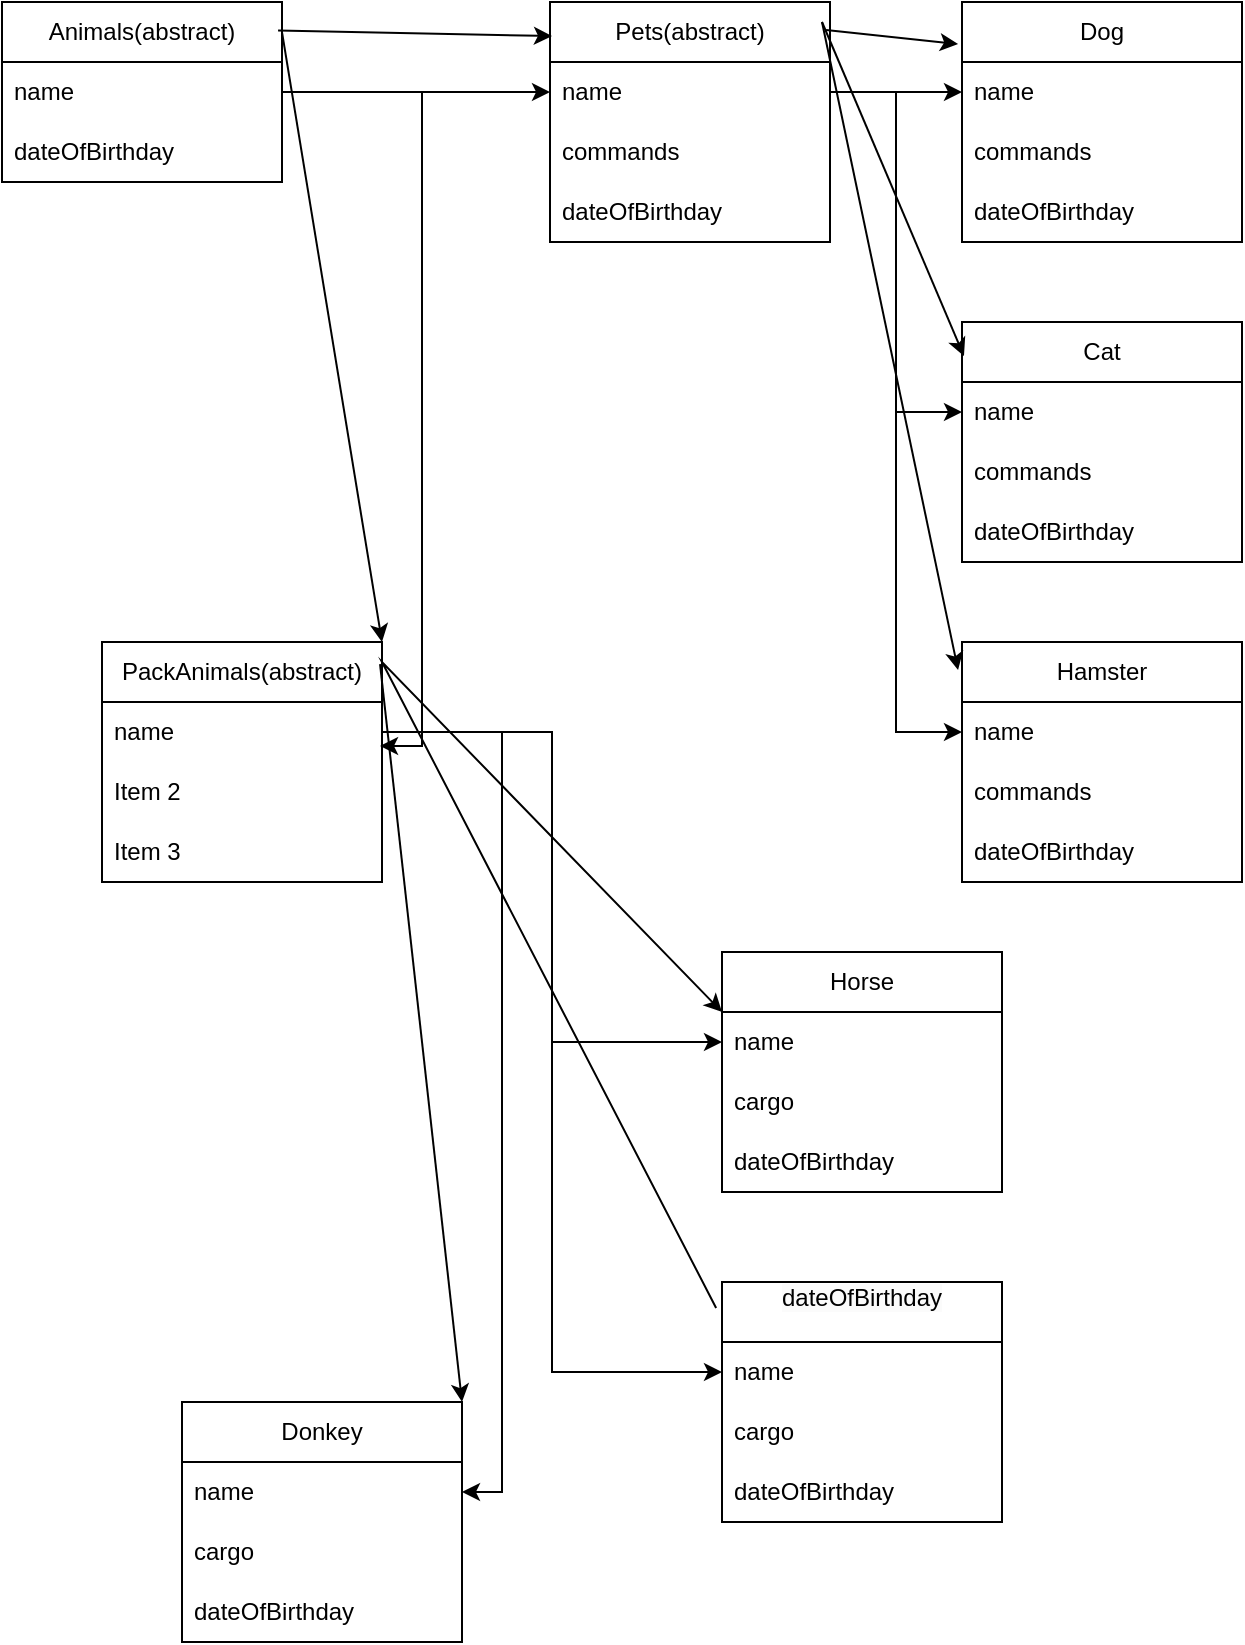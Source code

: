 <mxfile version="24.2.5" type="device">
  <diagram name="Страница — 1" id="hFZ13BAlS2-cvvxoZXJ-">
    <mxGraphModel dx="1098" dy="820" grid="1" gridSize="10" guides="1" tooltips="1" connect="1" arrows="1" fold="1" page="1" pageScale="1" pageWidth="827" pageHeight="1169" math="0" shadow="0">
      <root>
        <mxCell id="0" />
        <mxCell id="1" parent="0" />
        <mxCell id="b75WFdXAqPUG9nCN2YVo-1" value="Animals(abstract)" style="swimlane;fontStyle=0;childLayout=stackLayout;horizontal=1;startSize=30;horizontalStack=0;resizeParent=1;resizeParentMax=0;resizeLast=0;collapsible=1;marginBottom=0;whiteSpace=wrap;html=1;" parent="1" vertex="1">
          <mxGeometry y="80" width="140" height="90" as="geometry" />
        </mxCell>
        <mxCell id="b75WFdXAqPUG9nCN2YVo-2" value="name" style="text;strokeColor=none;fillColor=none;align=left;verticalAlign=middle;spacingLeft=4;spacingRight=4;overflow=hidden;points=[[0,0.5],[1,0.5]];portConstraint=eastwest;rotatable=0;whiteSpace=wrap;html=1;" parent="b75WFdXAqPUG9nCN2YVo-1" vertex="1">
          <mxGeometry y="30" width="140" height="30" as="geometry" />
        </mxCell>
        <mxCell id="b75WFdXAqPUG9nCN2YVo-4" value="dateOfBirthday" style="text;strokeColor=none;fillColor=none;align=left;verticalAlign=middle;spacingLeft=4;spacingRight=4;overflow=hidden;points=[[0,0.5],[1,0.5]];portConstraint=eastwest;rotatable=0;whiteSpace=wrap;html=1;" parent="b75WFdXAqPUG9nCN2YVo-1" vertex="1">
          <mxGeometry y="60" width="140" height="30" as="geometry" />
        </mxCell>
        <mxCell id="mDa_axFEhf2ypAa-FdgA-1" value="Pets(abstract)" style="swimlane;fontStyle=0;childLayout=stackLayout;horizontal=1;startSize=30;horizontalStack=0;resizeParent=1;resizeParentMax=0;resizeLast=0;collapsible=1;marginBottom=0;whiteSpace=wrap;html=1;" parent="1" vertex="1">
          <mxGeometry x="274" y="80" width="140" height="120" as="geometry" />
        </mxCell>
        <mxCell id="mDa_axFEhf2ypAa-FdgA-2" value="name" style="text;strokeColor=none;fillColor=none;align=left;verticalAlign=middle;spacingLeft=4;spacingRight=4;overflow=hidden;points=[[0,0.5],[1,0.5]];portConstraint=eastwest;rotatable=0;whiteSpace=wrap;html=1;" parent="mDa_axFEhf2ypAa-FdgA-1" vertex="1">
          <mxGeometry y="30" width="140" height="30" as="geometry" />
        </mxCell>
        <mxCell id="mDa_axFEhf2ypAa-FdgA-3" value="commands" style="text;strokeColor=none;fillColor=none;align=left;verticalAlign=middle;spacingLeft=4;spacingRight=4;overflow=hidden;points=[[0,0.5],[1,0.5]];portConstraint=eastwest;rotatable=0;whiteSpace=wrap;html=1;" parent="mDa_axFEhf2ypAa-FdgA-1" vertex="1">
          <mxGeometry y="60" width="140" height="30" as="geometry" />
        </mxCell>
        <mxCell id="mDa_axFEhf2ypAa-FdgA-4" value="dateOfBirthday" style="text;strokeColor=none;fillColor=none;align=left;verticalAlign=middle;spacingLeft=4;spacingRight=4;overflow=hidden;points=[[0,0.5],[1,0.5]];portConstraint=eastwest;rotatable=0;whiteSpace=wrap;html=1;" parent="mDa_axFEhf2ypAa-FdgA-1" vertex="1">
          <mxGeometry y="90" width="140" height="30" as="geometry" />
        </mxCell>
        <mxCell id="mDa_axFEhf2ypAa-FdgA-5" value="PackAnimals(abstract)" style="swimlane;fontStyle=0;childLayout=stackLayout;horizontal=1;startSize=30;horizontalStack=0;resizeParent=1;resizeParentMax=0;resizeLast=0;collapsible=1;marginBottom=0;whiteSpace=wrap;html=1;" parent="1" vertex="1">
          <mxGeometry x="50" y="400" width="140" height="120" as="geometry" />
        </mxCell>
        <mxCell id="mDa_axFEhf2ypAa-FdgA-6" value="name" style="text;strokeColor=none;fillColor=none;align=left;verticalAlign=middle;spacingLeft=4;spacingRight=4;overflow=hidden;points=[[0,0.5],[1,0.5]];portConstraint=eastwest;rotatable=0;whiteSpace=wrap;html=1;" parent="mDa_axFEhf2ypAa-FdgA-5" vertex="1">
          <mxGeometry y="30" width="140" height="30" as="geometry" />
        </mxCell>
        <mxCell id="mDa_axFEhf2ypAa-FdgA-7" value="Item 2" style="text;strokeColor=none;fillColor=none;align=left;verticalAlign=middle;spacingLeft=4;spacingRight=4;overflow=hidden;points=[[0,0.5],[1,0.5]];portConstraint=eastwest;rotatable=0;whiteSpace=wrap;html=1;" parent="mDa_axFEhf2ypAa-FdgA-5" vertex="1">
          <mxGeometry y="60" width="140" height="30" as="geometry" />
        </mxCell>
        <mxCell id="mDa_axFEhf2ypAa-FdgA-8" value="Item 3" style="text;strokeColor=none;fillColor=none;align=left;verticalAlign=middle;spacingLeft=4;spacingRight=4;overflow=hidden;points=[[0,0.5],[1,0.5]];portConstraint=eastwest;rotatable=0;whiteSpace=wrap;html=1;" parent="mDa_axFEhf2ypAa-FdgA-5" vertex="1">
          <mxGeometry y="90" width="140" height="30" as="geometry" />
        </mxCell>
        <mxCell id="mDa_axFEhf2ypAa-FdgA-9" value="Dog" style="swimlane;fontStyle=0;childLayout=stackLayout;horizontal=1;startSize=30;horizontalStack=0;resizeParent=1;resizeParentMax=0;resizeLast=0;collapsible=1;marginBottom=0;whiteSpace=wrap;html=1;" parent="1" vertex="1">
          <mxGeometry x="480" y="80" width="140" height="120" as="geometry" />
        </mxCell>
        <mxCell id="mDa_axFEhf2ypAa-FdgA-10" value="name" style="text;strokeColor=none;fillColor=none;align=left;verticalAlign=middle;spacingLeft=4;spacingRight=4;overflow=hidden;points=[[0,0.5],[1,0.5]];portConstraint=eastwest;rotatable=0;whiteSpace=wrap;html=1;" parent="mDa_axFEhf2ypAa-FdgA-9" vertex="1">
          <mxGeometry y="30" width="140" height="30" as="geometry" />
        </mxCell>
        <mxCell id="mDa_axFEhf2ypAa-FdgA-11" value="commands" style="text;strokeColor=none;fillColor=none;align=left;verticalAlign=middle;spacingLeft=4;spacingRight=4;overflow=hidden;points=[[0,0.5],[1,0.5]];portConstraint=eastwest;rotatable=0;whiteSpace=wrap;html=1;" parent="mDa_axFEhf2ypAa-FdgA-9" vertex="1">
          <mxGeometry y="60" width="140" height="30" as="geometry" />
        </mxCell>
        <mxCell id="mDa_axFEhf2ypAa-FdgA-12" value="dateOfBirthday" style="text;strokeColor=none;fillColor=none;align=left;verticalAlign=middle;spacingLeft=4;spacingRight=4;overflow=hidden;points=[[0,0.5],[1,0.5]];portConstraint=eastwest;rotatable=0;whiteSpace=wrap;html=1;" parent="mDa_axFEhf2ypAa-FdgA-9" vertex="1">
          <mxGeometry y="90" width="140" height="30" as="geometry" />
        </mxCell>
        <mxCell id="mDa_axFEhf2ypAa-FdgA-13" value="Cat" style="swimlane;fontStyle=0;childLayout=stackLayout;horizontal=1;startSize=30;horizontalStack=0;resizeParent=1;resizeParentMax=0;resizeLast=0;collapsible=1;marginBottom=0;whiteSpace=wrap;html=1;" parent="1" vertex="1">
          <mxGeometry x="480" y="240" width="140" height="120" as="geometry" />
        </mxCell>
        <mxCell id="mDa_axFEhf2ypAa-FdgA-14" value="name" style="text;strokeColor=none;fillColor=none;align=left;verticalAlign=middle;spacingLeft=4;spacingRight=4;overflow=hidden;points=[[0,0.5],[1,0.5]];portConstraint=eastwest;rotatable=0;whiteSpace=wrap;html=1;" parent="mDa_axFEhf2ypAa-FdgA-13" vertex="1">
          <mxGeometry y="30" width="140" height="30" as="geometry" />
        </mxCell>
        <mxCell id="mDa_axFEhf2ypAa-FdgA-15" value="commands" style="text;strokeColor=none;fillColor=none;align=left;verticalAlign=middle;spacingLeft=4;spacingRight=4;overflow=hidden;points=[[0,0.5],[1,0.5]];portConstraint=eastwest;rotatable=0;whiteSpace=wrap;html=1;" parent="mDa_axFEhf2ypAa-FdgA-13" vertex="1">
          <mxGeometry y="60" width="140" height="30" as="geometry" />
        </mxCell>
        <mxCell id="mDa_axFEhf2ypAa-FdgA-16" value="dateOfBirthday" style="text;strokeColor=none;fillColor=none;align=left;verticalAlign=middle;spacingLeft=4;spacingRight=4;overflow=hidden;points=[[0,0.5],[1,0.5]];portConstraint=eastwest;rotatable=0;whiteSpace=wrap;html=1;" parent="mDa_axFEhf2ypAa-FdgA-13" vertex="1">
          <mxGeometry y="90" width="140" height="30" as="geometry" />
        </mxCell>
        <mxCell id="mDa_axFEhf2ypAa-FdgA-17" value="Hamster" style="swimlane;fontStyle=0;childLayout=stackLayout;horizontal=1;startSize=30;horizontalStack=0;resizeParent=1;resizeParentMax=0;resizeLast=0;collapsible=1;marginBottom=0;whiteSpace=wrap;html=1;" parent="1" vertex="1">
          <mxGeometry x="480" y="400" width="140" height="120" as="geometry" />
        </mxCell>
        <mxCell id="mDa_axFEhf2ypAa-FdgA-18" value="name" style="text;strokeColor=none;fillColor=none;align=left;verticalAlign=middle;spacingLeft=4;spacingRight=4;overflow=hidden;points=[[0,0.5],[1,0.5]];portConstraint=eastwest;rotatable=0;whiteSpace=wrap;html=1;" parent="mDa_axFEhf2ypAa-FdgA-17" vertex="1">
          <mxGeometry y="30" width="140" height="30" as="geometry" />
        </mxCell>
        <mxCell id="mDa_axFEhf2ypAa-FdgA-19" value="commands" style="text;strokeColor=none;fillColor=none;align=left;verticalAlign=middle;spacingLeft=4;spacingRight=4;overflow=hidden;points=[[0,0.5],[1,0.5]];portConstraint=eastwest;rotatable=0;whiteSpace=wrap;html=1;" parent="mDa_axFEhf2ypAa-FdgA-17" vertex="1">
          <mxGeometry y="60" width="140" height="30" as="geometry" />
        </mxCell>
        <mxCell id="mDa_axFEhf2ypAa-FdgA-20" value="dateOfBirthday" style="text;strokeColor=none;fillColor=none;align=left;verticalAlign=middle;spacingLeft=4;spacingRight=4;overflow=hidden;points=[[0,0.5],[1,0.5]];portConstraint=eastwest;rotatable=0;whiteSpace=wrap;html=1;" parent="mDa_axFEhf2ypAa-FdgA-17" vertex="1">
          <mxGeometry y="90" width="140" height="30" as="geometry" />
        </mxCell>
        <mxCell id="mDa_axFEhf2ypAa-FdgA-21" value="Horse" style="swimlane;fontStyle=0;childLayout=stackLayout;horizontal=1;startSize=30;horizontalStack=0;resizeParent=1;resizeParentMax=0;resizeLast=0;collapsible=1;marginBottom=0;whiteSpace=wrap;html=1;" parent="1" vertex="1">
          <mxGeometry x="360" y="555" width="140" height="120" as="geometry" />
        </mxCell>
        <mxCell id="mDa_axFEhf2ypAa-FdgA-22" value="name" style="text;strokeColor=none;fillColor=none;align=left;verticalAlign=middle;spacingLeft=4;spacingRight=4;overflow=hidden;points=[[0,0.5],[1,0.5]];portConstraint=eastwest;rotatable=0;whiteSpace=wrap;html=1;" parent="mDa_axFEhf2ypAa-FdgA-21" vertex="1">
          <mxGeometry y="30" width="140" height="30" as="geometry" />
        </mxCell>
        <mxCell id="mDa_axFEhf2ypAa-FdgA-23" value="cargo" style="text;strokeColor=none;fillColor=none;align=left;verticalAlign=middle;spacingLeft=4;spacingRight=4;overflow=hidden;points=[[0,0.5],[1,0.5]];portConstraint=eastwest;rotatable=0;whiteSpace=wrap;html=1;" parent="mDa_axFEhf2ypAa-FdgA-21" vertex="1">
          <mxGeometry y="60" width="140" height="30" as="geometry" />
        </mxCell>
        <mxCell id="mDa_axFEhf2ypAa-FdgA-24" value="dateOfBirthday" style="text;strokeColor=none;fillColor=none;align=left;verticalAlign=middle;spacingLeft=4;spacingRight=4;overflow=hidden;points=[[0,0.5],[1,0.5]];portConstraint=eastwest;rotatable=0;whiteSpace=wrap;html=1;" parent="mDa_axFEhf2ypAa-FdgA-21" vertex="1">
          <mxGeometry y="90" width="140" height="30" as="geometry" />
        </mxCell>
        <mxCell id="mDa_axFEhf2ypAa-FdgA-25" value="&#xa;&lt;span style=&quot;color: rgb(0, 0, 0); font-family: Helvetica; font-size: 12px; font-style: normal; font-variant-ligatures: normal; font-variant-caps: normal; font-weight: 400; letter-spacing: normal; orphans: 2; text-align: left; text-indent: 0px; text-transform: none; widows: 2; word-spacing: 0px; -webkit-text-stroke-width: 0px; white-space: normal; background-color: rgb(251, 251, 251); text-decoration-thickness: initial; text-decoration-style: initial; text-decoration-color: initial; display: inline !important; float: none;&quot;&gt;dateOfBirthday&lt;/span&gt;&#xa;&#xa;" style="swimlane;fontStyle=0;childLayout=stackLayout;horizontal=1;startSize=30;horizontalStack=0;resizeParent=1;resizeParentMax=0;resizeLast=0;collapsible=1;marginBottom=0;whiteSpace=wrap;html=1;" parent="1" vertex="1">
          <mxGeometry x="360" y="720" width="140" height="120" as="geometry" />
        </mxCell>
        <mxCell id="mDa_axFEhf2ypAa-FdgA-26" value="name" style="text;strokeColor=none;fillColor=none;align=left;verticalAlign=middle;spacingLeft=4;spacingRight=4;overflow=hidden;points=[[0,0.5],[1,0.5]];portConstraint=eastwest;rotatable=0;whiteSpace=wrap;html=1;" parent="mDa_axFEhf2ypAa-FdgA-25" vertex="1">
          <mxGeometry y="30" width="140" height="30" as="geometry" />
        </mxCell>
        <mxCell id="mDa_axFEhf2ypAa-FdgA-27" value="cargo" style="text;strokeColor=none;fillColor=none;align=left;verticalAlign=middle;spacingLeft=4;spacingRight=4;overflow=hidden;points=[[0,0.5],[1,0.5]];portConstraint=eastwest;rotatable=0;whiteSpace=wrap;html=1;" parent="mDa_axFEhf2ypAa-FdgA-25" vertex="1">
          <mxGeometry y="60" width="140" height="30" as="geometry" />
        </mxCell>
        <mxCell id="mDa_axFEhf2ypAa-FdgA-28" value="dateOfBirthday" style="text;strokeColor=none;fillColor=none;align=left;verticalAlign=middle;spacingLeft=4;spacingRight=4;overflow=hidden;points=[[0,0.5],[1,0.5]];portConstraint=eastwest;rotatable=0;whiteSpace=wrap;html=1;" parent="mDa_axFEhf2ypAa-FdgA-25" vertex="1">
          <mxGeometry y="90" width="140" height="30" as="geometry" />
        </mxCell>
        <mxCell id="mDa_axFEhf2ypAa-FdgA-29" value="Donkey" style="swimlane;fontStyle=0;childLayout=stackLayout;horizontal=1;startSize=30;horizontalStack=0;resizeParent=1;resizeParentMax=0;resizeLast=0;collapsible=1;marginBottom=0;whiteSpace=wrap;html=1;" parent="1" vertex="1">
          <mxGeometry x="90" y="780" width="140" height="120" as="geometry" />
        </mxCell>
        <mxCell id="mDa_axFEhf2ypAa-FdgA-30" value="name" style="text;strokeColor=none;fillColor=none;align=left;verticalAlign=middle;spacingLeft=4;spacingRight=4;overflow=hidden;points=[[0,0.5],[1,0.5]];portConstraint=eastwest;rotatable=0;whiteSpace=wrap;html=1;" parent="mDa_axFEhf2ypAa-FdgA-29" vertex="1">
          <mxGeometry y="30" width="140" height="30" as="geometry" />
        </mxCell>
        <mxCell id="mDa_axFEhf2ypAa-FdgA-31" value="cargo" style="text;strokeColor=none;fillColor=none;align=left;verticalAlign=middle;spacingLeft=4;spacingRight=4;overflow=hidden;points=[[0,0.5],[1,0.5]];portConstraint=eastwest;rotatable=0;whiteSpace=wrap;html=1;" parent="mDa_axFEhf2ypAa-FdgA-29" vertex="1">
          <mxGeometry y="60" width="140" height="30" as="geometry" />
        </mxCell>
        <mxCell id="mDa_axFEhf2ypAa-FdgA-32" value="dateOfBirthday" style="text;strokeColor=none;fillColor=none;align=left;verticalAlign=middle;spacingLeft=4;spacingRight=4;overflow=hidden;points=[[0,0.5],[1,0.5]];portConstraint=eastwest;rotatable=0;whiteSpace=wrap;html=1;" parent="mDa_axFEhf2ypAa-FdgA-29" vertex="1">
          <mxGeometry y="90" width="140" height="30" as="geometry" />
        </mxCell>
        <mxCell id="mDa_axFEhf2ypAa-FdgA-33" value="" style="endArrow=classic;html=1;rounded=0;exitX=0.986;exitY=0.158;exitDx=0;exitDy=0;exitPerimeter=0;entryX=0.007;entryY=0.142;entryDx=0;entryDy=0;entryPerimeter=0;" parent="1" source="b75WFdXAqPUG9nCN2YVo-1" target="mDa_axFEhf2ypAa-FdgA-1" edge="1">
          <mxGeometry width="50" height="50" relative="1" as="geometry">
            <mxPoint x="160" y="170" as="sourcePoint" />
            <mxPoint x="270" y="99" as="targetPoint" />
          </mxGeometry>
        </mxCell>
        <mxCell id="mDa_axFEhf2ypAa-FdgA-34" value="" style="endArrow=classic;html=1;rounded=0;exitX=0.986;exitY=0.117;exitDx=0;exitDy=0;exitPerimeter=0;entryX=-0.014;entryY=0.175;entryDx=0;entryDy=0;entryPerimeter=0;" parent="1" source="mDa_axFEhf2ypAa-FdgA-1" target="mDa_axFEhf2ypAa-FdgA-9" edge="1">
          <mxGeometry width="50" height="50" relative="1" as="geometry">
            <mxPoint x="420" y="190" as="sourcePoint" />
            <mxPoint x="470" y="140" as="targetPoint" />
          </mxGeometry>
        </mxCell>
        <mxCell id="mDa_axFEhf2ypAa-FdgA-35" value="" style="endArrow=classic;html=1;rounded=0;entryX=-0.014;entryY=0.117;entryDx=0;entryDy=0;entryPerimeter=0;" parent="1" target="mDa_axFEhf2ypAa-FdgA-17" edge="1">
          <mxGeometry width="50" height="50" relative="1" as="geometry">
            <mxPoint x="410" y="90" as="sourcePoint" />
            <mxPoint x="440" y="340" as="targetPoint" />
          </mxGeometry>
        </mxCell>
        <mxCell id="mDa_axFEhf2ypAa-FdgA-36" value="" style="endArrow=classic;html=1;rounded=0;entryX=0.007;entryY=0.142;entryDx=0;entryDy=0;entryPerimeter=0;" parent="1" target="mDa_axFEhf2ypAa-FdgA-13" edge="1">
          <mxGeometry width="50" height="50" relative="1" as="geometry">
            <mxPoint x="410" y="90" as="sourcePoint" />
            <mxPoint x="480" y="250" as="targetPoint" />
          </mxGeometry>
        </mxCell>
        <mxCell id="mDa_axFEhf2ypAa-FdgA-37" value="" style="endArrow=classic;html=1;rounded=0;exitX=1;exitY=0.167;exitDx=0;exitDy=0;exitPerimeter=0;entryX=1;entryY=0;entryDx=0;entryDy=0;" parent="1" source="b75WFdXAqPUG9nCN2YVo-1" target="mDa_axFEhf2ypAa-FdgA-5" edge="1">
          <mxGeometry width="50" height="50" relative="1" as="geometry">
            <mxPoint x="390" y="390" as="sourcePoint" />
            <mxPoint x="440" y="340" as="targetPoint" />
          </mxGeometry>
        </mxCell>
        <mxCell id="mDa_axFEhf2ypAa-FdgA-38" value="" style="endArrow=classic;html=1;rounded=0;entryX=0;entryY=0.25;entryDx=0;entryDy=0;exitX=-0.021;exitY=0.108;exitDx=0;exitDy=0;exitPerimeter=0;" parent="1" source="mDa_axFEhf2ypAa-FdgA-25" target="mDa_axFEhf2ypAa-FdgA-21" edge="1">
          <mxGeometry width="50" height="50" relative="1" as="geometry">
            <mxPoint x="390" y="630" as="sourcePoint" />
            <mxPoint x="440" y="580" as="targetPoint" />
            <Array as="points">
              <mxPoint x="190" y="410" />
            </Array>
          </mxGeometry>
        </mxCell>
        <mxCell id="mDa_axFEhf2ypAa-FdgA-39" value="" style="endArrow=classic;html=1;rounded=0;entryX=1;entryY=0;entryDx=0;entryDy=0;exitX=0.993;exitY=0.092;exitDx=0;exitDy=0;exitPerimeter=0;" parent="1" source="mDa_axFEhf2ypAa-FdgA-5" target="mDa_axFEhf2ypAa-FdgA-29" edge="1">
          <mxGeometry width="50" height="50" relative="1" as="geometry">
            <mxPoint x="160" y="600" as="sourcePoint" />
            <mxPoint x="440" y="580" as="targetPoint" />
          </mxGeometry>
        </mxCell>
        <mxCell id="mDa_axFEhf2ypAa-FdgA-41" style="edgeStyle=orthogonalEdgeStyle;rounded=0;orthogonalLoop=1;jettySize=auto;html=1;" parent="1" source="b75WFdXAqPUG9nCN2YVo-2" target="mDa_axFEhf2ypAa-FdgA-2" edge="1">
          <mxGeometry relative="1" as="geometry" />
        </mxCell>
        <mxCell id="mDa_axFEhf2ypAa-FdgA-42" style="edgeStyle=orthogonalEdgeStyle;rounded=0;orthogonalLoop=1;jettySize=auto;html=1;entryX=0;entryY=0.5;entryDx=0;entryDy=0;" parent="1" source="mDa_axFEhf2ypAa-FdgA-2" target="mDa_axFEhf2ypAa-FdgA-10" edge="1">
          <mxGeometry relative="1" as="geometry" />
        </mxCell>
        <mxCell id="mDa_axFEhf2ypAa-FdgA-43" style="edgeStyle=orthogonalEdgeStyle;rounded=0;orthogonalLoop=1;jettySize=auto;html=1;entryX=0;entryY=0.5;entryDx=0;entryDy=0;" parent="1" source="mDa_axFEhf2ypAa-FdgA-2" target="mDa_axFEhf2ypAa-FdgA-14" edge="1">
          <mxGeometry relative="1" as="geometry" />
        </mxCell>
        <mxCell id="mDa_axFEhf2ypAa-FdgA-44" style="edgeStyle=orthogonalEdgeStyle;rounded=0;orthogonalLoop=1;jettySize=auto;html=1;entryX=0;entryY=0.5;entryDx=0;entryDy=0;" parent="1" source="mDa_axFEhf2ypAa-FdgA-2" target="mDa_axFEhf2ypAa-FdgA-18" edge="1">
          <mxGeometry relative="1" as="geometry" />
        </mxCell>
        <mxCell id="mDa_axFEhf2ypAa-FdgA-45" style="edgeStyle=orthogonalEdgeStyle;rounded=0;orthogonalLoop=1;jettySize=auto;html=1;entryX=0.993;entryY=0.733;entryDx=0;entryDy=0;entryPerimeter=0;" parent="1" source="b75WFdXAqPUG9nCN2YVo-2" target="mDa_axFEhf2ypAa-FdgA-6" edge="1">
          <mxGeometry relative="1" as="geometry" />
        </mxCell>
        <mxCell id="mDa_axFEhf2ypAa-FdgA-46" style="edgeStyle=orthogonalEdgeStyle;rounded=0;orthogonalLoop=1;jettySize=auto;html=1;" parent="1" source="mDa_axFEhf2ypAa-FdgA-6" target="mDa_axFEhf2ypAa-FdgA-22" edge="1">
          <mxGeometry relative="1" as="geometry" />
        </mxCell>
        <mxCell id="mDa_axFEhf2ypAa-FdgA-47" style="edgeStyle=orthogonalEdgeStyle;rounded=0;orthogonalLoop=1;jettySize=auto;html=1;" parent="1" source="mDa_axFEhf2ypAa-FdgA-6" target="mDa_axFEhf2ypAa-FdgA-26" edge="1">
          <mxGeometry relative="1" as="geometry" />
        </mxCell>
        <mxCell id="mDa_axFEhf2ypAa-FdgA-48" style="edgeStyle=orthogonalEdgeStyle;rounded=0;orthogonalLoop=1;jettySize=auto;html=1;entryX=1;entryY=0.5;entryDx=0;entryDy=0;" parent="1" source="mDa_axFEhf2ypAa-FdgA-6" target="mDa_axFEhf2ypAa-FdgA-30" edge="1">
          <mxGeometry relative="1" as="geometry" />
        </mxCell>
      </root>
    </mxGraphModel>
  </diagram>
</mxfile>

